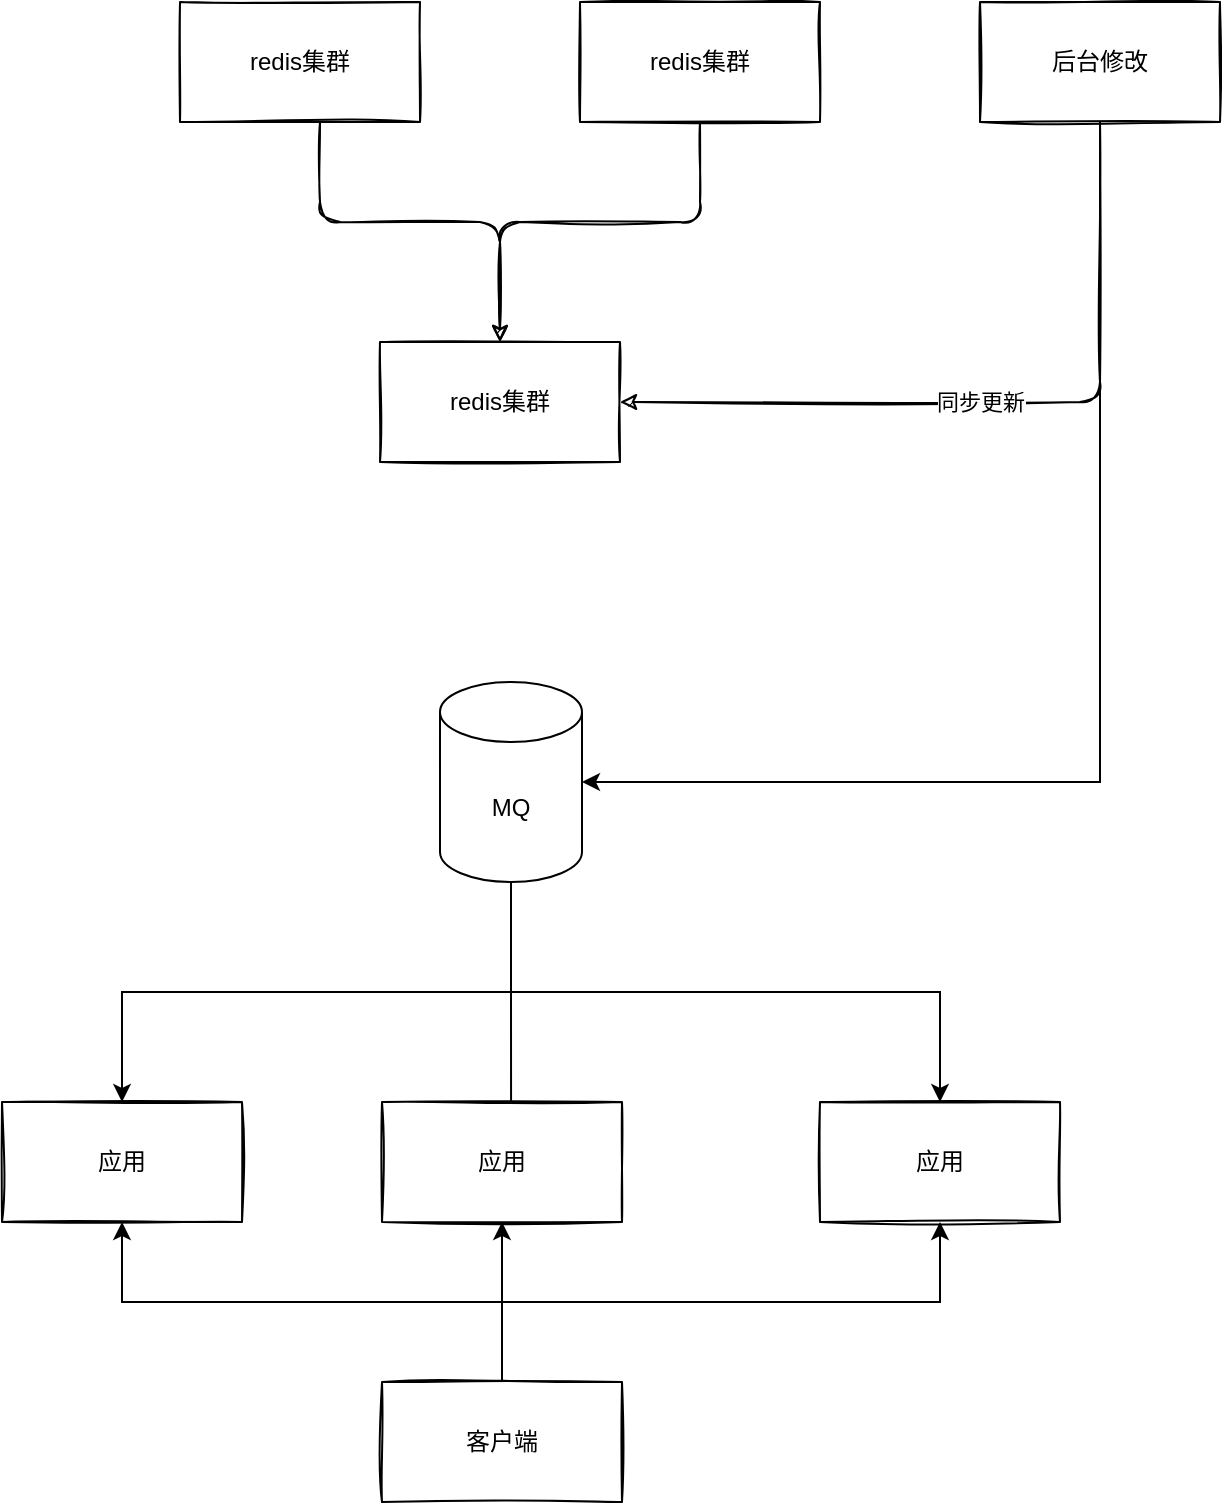 <mxfile version="16.6.6" type="github">
  <diagram id="SkXJHIa8LmGTKJJ-aW58" name="第 1 页">
    <mxGraphModel dx="1209" dy="741" grid="1" gridSize="10" guides="1" tooltips="1" connect="1" arrows="1" fold="1" page="1" pageScale="1" pageWidth="827" pageHeight="1169" math="0" shadow="0">
      <root>
        <mxCell id="0" />
        <mxCell id="1" parent="0" />
        <mxCell id="TMQKKduqAZuN0sdKVgVv-1" value="redis集群" style="rounded=0;whiteSpace=wrap;html=1;sketch=1;points=[[0,0,0,0,0],[0,0.25,0,0,0],[0,0.5,0,0,0],[0,0.75,0,0,0],[0,1,0,0,0],[0.25,0,0,0,0],[0.25,1,0,0,0],[0.5,0,0,0,0],[0.5,1,0,0,0],[0.75,0,0,0,0],[0.75,1,0,0,0],[1,0,0,0,0],[1,0.25,0,0,0],[1,0.5,0,0,0],[1,0.75,0,0,0],[1,1,0,0,0]];" vertex="1" parent="1">
          <mxGeometry x="199" y="220" width="120" height="60" as="geometry" />
        </mxCell>
        <mxCell id="TMQKKduqAZuN0sdKVgVv-2" value="" style="edgeStyle=orthogonalEdgeStyle;sketch=1;orthogonalLoop=1;jettySize=auto;html=1;entryX=1;entryY=0.5;entryDx=0;entryDy=0;exitX=0.5;exitY=1;exitDx=0;exitDy=0;" edge="1" parent="1" source="TMQKKduqAZuN0sdKVgVv-9" target="TMQKKduqAZuN0sdKVgVv-6">
          <mxGeometry relative="1" as="geometry" />
        </mxCell>
        <mxCell id="TMQKKduqAZuN0sdKVgVv-3" value="同步更新" style="edgeLabel;html=1;align=center;verticalAlign=middle;resizable=0;points=[];" vertex="1" connectable="0" parent="TMQKKduqAZuN0sdKVgVv-2">
          <mxGeometry x="0.294" y="-1" relative="1" as="geometry">
            <mxPoint x="46" y="1" as="offset" />
          </mxGeometry>
        </mxCell>
        <mxCell id="TMQKKduqAZuN0sdKVgVv-4" value="redis集群" style="rounded=0;whiteSpace=wrap;html=1;sketch=1;" vertex="1" parent="1">
          <mxGeometry x="399" y="220" width="120" height="60" as="geometry" />
        </mxCell>
        <mxCell id="TMQKKduqAZuN0sdKVgVv-6" value="redis集群" style="rounded=0;whiteSpace=wrap;html=1;sketch=1;" vertex="1" parent="1">
          <mxGeometry x="299" y="390" width="120" height="60" as="geometry" />
        </mxCell>
        <mxCell id="TMQKKduqAZuN0sdKVgVv-7" value="" style="endArrow=classic;html=1;sketch=1;entryX=0.5;entryY=0;entryDx=0;entryDy=0;edgeStyle=orthogonalEdgeStyle;" edge="1" parent="1" target="TMQKKduqAZuN0sdKVgVv-6">
          <mxGeometry width="50" height="50" relative="1" as="geometry">
            <mxPoint x="269" y="280" as="sourcePoint" />
            <mxPoint x="319" y="230" as="targetPoint" />
            <Array as="points">
              <mxPoint x="269" y="330" />
              <mxPoint x="359" y="330" />
            </Array>
          </mxGeometry>
        </mxCell>
        <mxCell id="TMQKKduqAZuN0sdKVgVv-8" value="" style="endArrow=classic;html=1;sketch=1;exitX=0.5;exitY=1;exitDx=0;exitDy=0;edgeStyle=orthogonalEdgeStyle;" edge="1" parent="1" source="TMQKKduqAZuN0sdKVgVv-4" target="TMQKKduqAZuN0sdKVgVv-6">
          <mxGeometry width="50" height="50" relative="1" as="geometry">
            <mxPoint x="279" y="290" as="sourcePoint" />
            <mxPoint x="359" y="360" as="targetPoint" />
            <Array as="points">
              <mxPoint x="459" y="330" />
              <mxPoint x="359" y="330" />
            </Array>
          </mxGeometry>
        </mxCell>
        <mxCell id="TMQKKduqAZuN0sdKVgVv-36" style="edgeStyle=orthogonalEdgeStyle;rounded=0;orthogonalLoop=1;jettySize=auto;html=1;entryX=1;entryY=0.5;entryDx=0;entryDy=0;exitX=0.5;exitY=1;exitDx=0;exitDy=0;entryPerimeter=0;" edge="1" parent="1" source="TMQKKduqAZuN0sdKVgVv-9" target="TMQKKduqAZuN0sdKVgVv-37">
          <mxGeometry relative="1" as="geometry">
            <mxPoint x="419" y="555" as="targetPoint" />
          </mxGeometry>
        </mxCell>
        <mxCell id="TMQKKduqAZuN0sdKVgVv-9" value="后台修改" style="whiteSpace=wrap;html=1;rounded=0;sketch=1;" vertex="1" parent="1">
          <mxGeometry x="599" y="220" width="120" height="60" as="geometry" />
        </mxCell>
        <mxCell id="TMQKKduqAZuN0sdKVgVv-42" style="edgeStyle=orthogonalEdgeStyle;rounded=0;orthogonalLoop=1;jettySize=auto;html=1;entryX=0.5;entryY=0;entryDx=0;entryDy=0;exitX=0.5;exitY=1;exitDx=0;exitDy=0;exitPerimeter=0;" edge="1" parent="1" source="TMQKKduqAZuN0sdKVgVv-37" target="TMQKKduqAZuN0sdKVgVv-38">
          <mxGeometry relative="1" as="geometry" />
        </mxCell>
        <mxCell id="TMQKKduqAZuN0sdKVgVv-43" style="edgeStyle=orthogonalEdgeStyle;rounded=0;orthogonalLoop=1;jettySize=auto;html=1;entryX=0.538;entryY=0.667;entryDx=0;entryDy=0;entryPerimeter=0;" edge="1" parent="1" source="TMQKKduqAZuN0sdKVgVv-37" target="TMQKKduqAZuN0sdKVgVv-39">
          <mxGeometry relative="1" as="geometry" />
        </mxCell>
        <mxCell id="TMQKKduqAZuN0sdKVgVv-44" style="edgeStyle=orthogonalEdgeStyle;rounded=0;orthogonalLoop=1;jettySize=auto;html=1;entryX=0.5;entryY=0;entryDx=0;entryDy=0;exitX=0.5;exitY=1;exitDx=0;exitDy=0;exitPerimeter=0;" edge="1" parent="1" source="TMQKKduqAZuN0sdKVgVv-37" target="TMQKKduqAZuN0sdKVgVv-40">
          <mxGeometry relative="1" as="geometry" />
        </mxCell>
        <mxCell id="TMQKKduqAZuN0sdKVgVv-37" value="MQ" style="shape=cylinder3;whiteSpace=wrap;html=1;boundedLbl=1;backgroundOutline=1;size=15;" vertex="1" parent="1">
          <mxGeometry x="329" y="560" width="71" height="100" as="geometry" />
        </mxCell>
        <mxCell id="TMQKKduqAZuN0sdKVgVv-38" value="应用" style="whiteSpace=wrap;html=1;rounded=0;sketch=1;" vertex="1" parent="1">
          <mxGeometry x="110" y="770" width="120" height="60" as="geometry" />
        </mxCell>
        <mxCell id="TMQKKduqAZuN0sdKVgVv-39" value="&lt;span&gt;应用&lt;/span&gt;" style="whiteSpace=wrap;html=1;rounded=0;sketch=1;" vertex="1" parent="1">
          <mxGeometry x="300" y="770" width="120" height="60" as="geometry" />
        </mxCell>
        <mxCell id="TMQKKduqAZuN0sdKVgVv-40" value="&lt;span&gt;应用&lt;/span&gt;" style="whiteSpace=wrap;html=1;rounded=0;sketch=1;" vertex="1" parent="1">
          <mxGeometry x="519" y="770" width="120" height="60" as="geometry" />
        </mxCell>
        <mxCell id="TMQKKduqAZuN0sdKVgVv-46" style="edgeStyle=orthogonalEdgeStyle;rounded=0;orthogonalLoop=1;jettySize=auto;html=1;entryX=0.5;entryY=1;entryDx=0;entryDy=0;exitX=0.5;exitY=0;exitDx=0;exitDy=0;" edge="1" parent="1" source="TMQKKduqAZuN0sdKVgVv-41" target="TMQKKduqAZuN0sdKVgVv-38">
          <mxGeometry relative="1" as="geometry" />
        </mxCell>
        <mxCell id="TMQKKduqAZuN0sdKVgVv-47" style="edgeStyle=orthogonalEdgeStyle;rounded=0;orthogonalLoop=1;jettySize=auto;html=1;exitX=0.5;exitY=0;exitDx=0;exitDy=0;entryX=0.5;entryY=1;entryDx=0;entryDy=0;" edge="1" parent="1" source="TMQKKduqAZuN0sdKVgVv-41" target="TMQKKduqAZuN0sdKVgVv-39">
          <mxGeometry relative="1" as="geometry" />
        </mxCell>
        <mxCell id="TMQKKduqAZuN0sdKVgVv-48" style="edgeStyle=orthogonalEdgeStyle;rounded=0;orthogonalLoop=1;jettySize=auto;html=1;entryX=0.5;entryY=1;entryDx=0;entryDy=0;exitX=0.5;exitY=0;exitDx=0;exitDy=0;" edge="1" parent="1" source="TMQKKduqAZuN0sdKVgVv-41" target="TMQKKduqAZuN0sdKVgVv-40">
          <mxGeometry relative="1" as="geometry" />
        </mxCell>
        <mxCell id="TMQKKduqAZuN0sdKVgVv-41" value="&lt;span&gt;客户端&lt;/span&gt;" style="whiteSpace=wrap;html=1;rounded=0;sketch=1;" vertex="1" parent="1">
          <mxGeometry x="300" y="910" width="120" height="60" as="geometry" />
        </mxCell>
      </root>
    </mxGraphModel>
  </diagram>
</mxfile>
